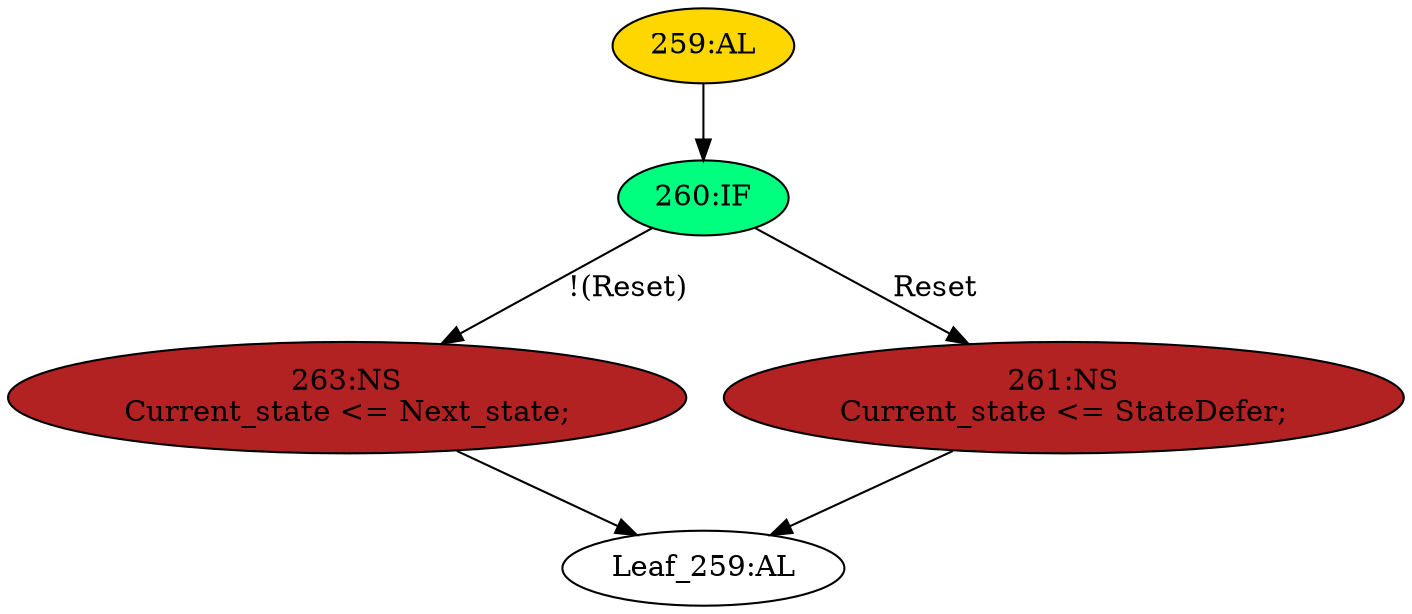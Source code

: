 strict digraph "" {
	node [label="\N"];
	"263:NS"	 [ast="<pyverilog.vparser.ast.NonblockingSubstitution object at 0x7f104a56c1d0>",
		fillcolor=firebrick,
		label="263:NS
Current_state <= Next_state;",
		statements="[<pyverilog.vparser.ast.NonblockingSubstitution object at 0x7f104a56c1d0>]",
		style=filled,
		typ=NonblockingSubstitution];
	"Leaf_259:AL"	 [def_var="['Current_state']",
		label="Leaf_259:AL"];
	"263:NS" -> "Leaf_259:AL"	 [cond="[]",
		lineno=None];
	"261:NS"	 [ast="<pyverilog.vparser.ast.NonblockingSubstitution object at 0x7f104a56cf50>",
		fillcolor=firebrick,
		label="261:NS
Current_state <= StateDefer;",
		statements="[<pyverilog.vparser.ast.NonblockingSubstitution object at 0x7f104a56cf50>]",
		style=filled,
		typ=NonblockingSubstitution];
	"261:NS" -> "Leaf_259:AL"	 [cond="[]",
		lineno=None];
	"260:IF"	 [ast="<pyverilog.vparser.ast.IfStatement object at 0x7f104a5720d0>",
		fillcolor=springgreen,
		label="260:IF",
		statements="[]",
		style=filled,
		typ=IfStatement];
	"260:IF" -> "263:NS"	 [cond="['Reset']",
		label="!(Reset)",
		lineno=260];
	"260:IF" -> "261:NS"	 [cond="['Reset']",
		label=Reset,
		lineno=260];
	"259:AL"	 [ast="<pyverilog.vparser.ast.Always object at 0x7f104a5721d0>",
		clk_sens=True,
		fillcolor=gold,
		label="259:AL",
		sens="['Clk', 'Reset']",
		statements="[]",
		style=filled,
		typ=Always,
		use_var="['Reset', 'Next_state']"];
	"259:AL" -> "260:IF"	 [cond="[]",
		lineno=None];
}

